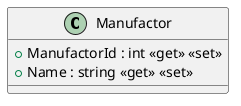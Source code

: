 @startuml
class Manufactor {
    + ManufactorId : int <<get>> <<set>>
    + Name : string <<get>> <<set>>
}
@enduml
